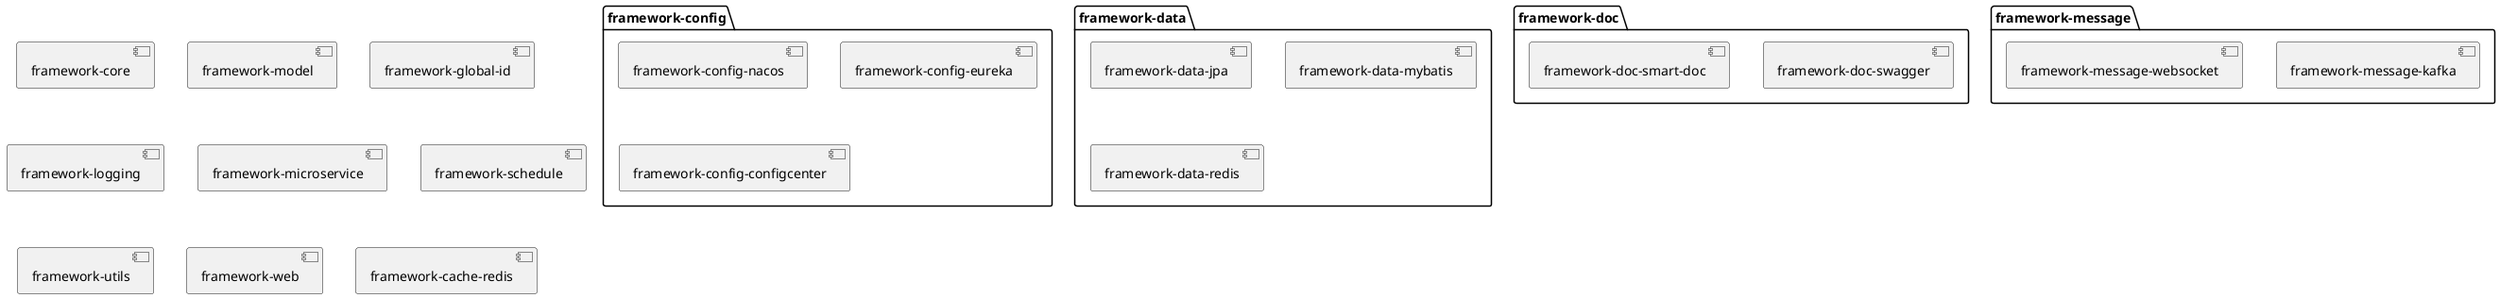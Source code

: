 @startuml
'https://plantuml.com/component-diagram

[framework-core]
[framework-model]

package "framework-config" {
  [framework-config-nacos]
  [framework-config-eureka]
  [framework-config-configcenter]
}

package framework-data {
  [framework-data-jpa]
  [framework-data-mybatis]
  [framework-data-redis]
}
package framework-doc {
  [framework-doc-swagger]
  [framework-doc-smart-doc]
}
[framework-global-id]
[framework-logging]
package framework-message {
  [framework-message-kafka]
  [framework-message-websocket]
}
[framework-microservice]
[framework-schedule]
[framework-utils]
[framework-web]
[framework-cache-redis]
@enduml